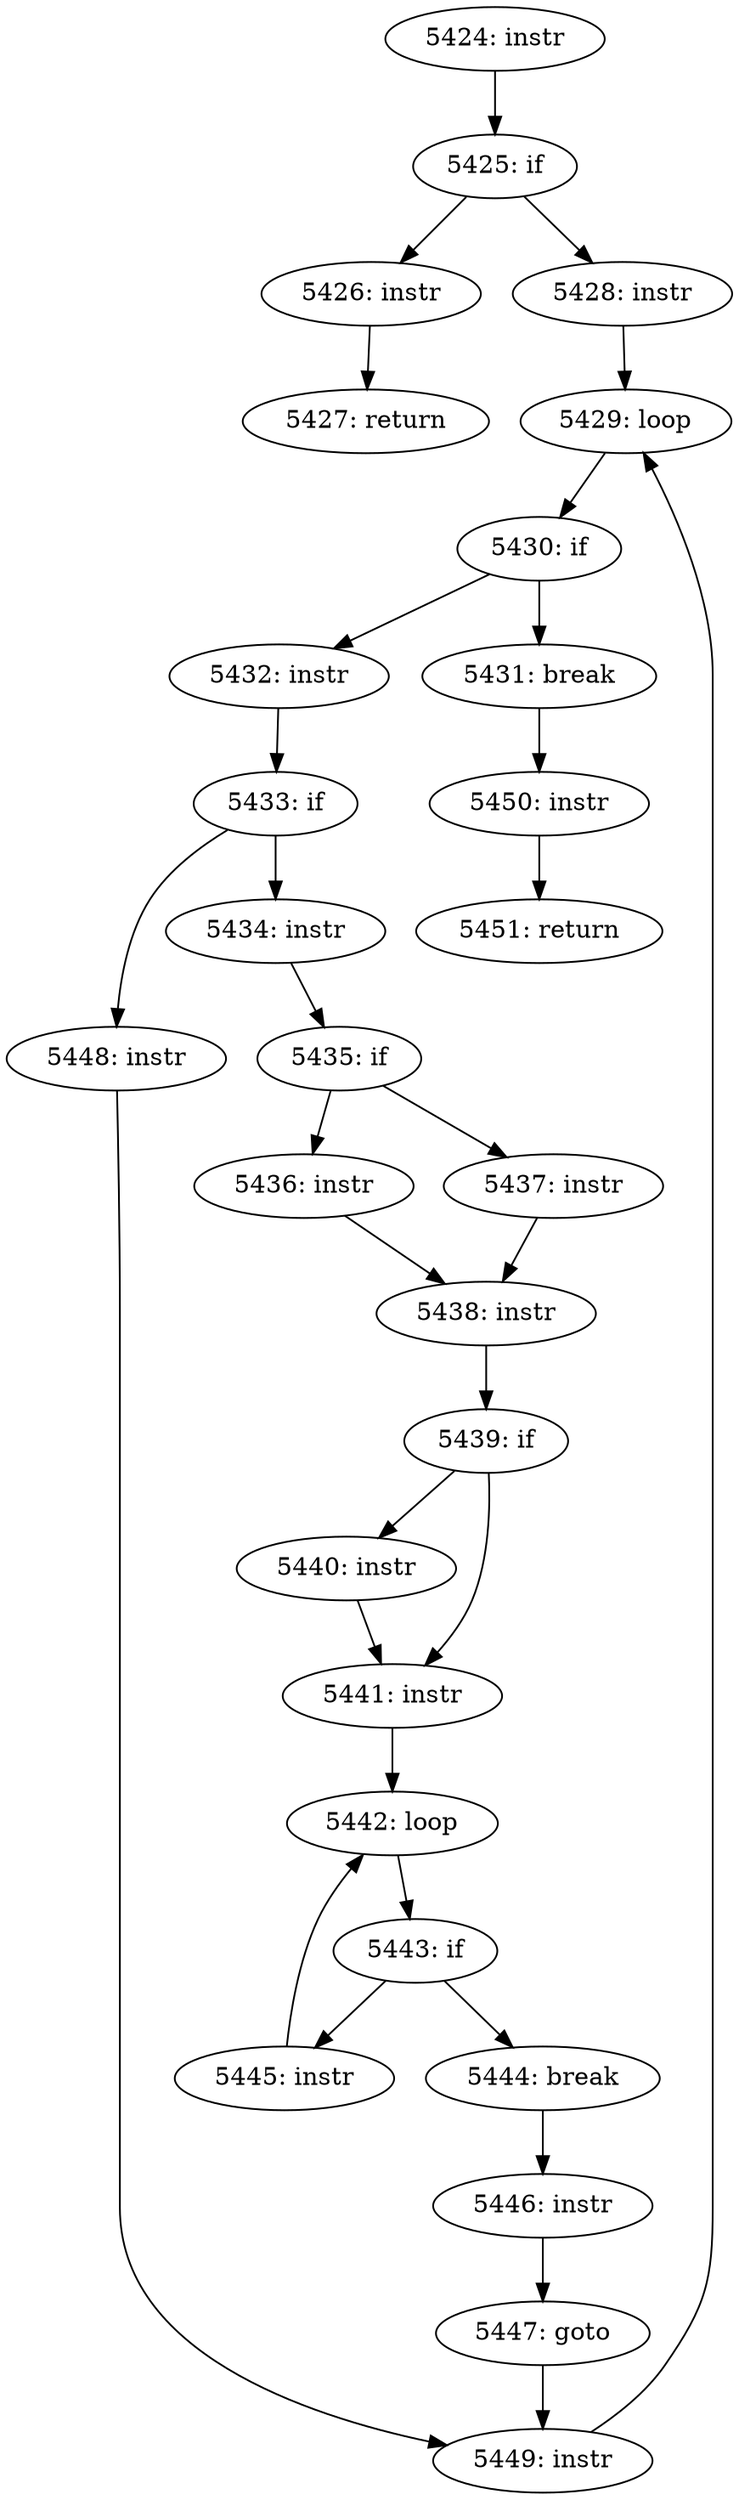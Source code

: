 digraph CFG_tcp_sack_remove {
5424 [label="5424: instr"]
	5424 -> 5425
5425 [label="5425: if"]
	5425 -> 5426
	5425 -> 5428
5426 [label="5426: instr"]
	5426 -> 5427
5427 [label="5427: return"]
	
5428 [label="5428: instr"]
	5428 -> 5429
5429 [label="5429: loop"]
	5429 -> 5430
5430 [label="5430: if"]
	5430 -> 5432
	5430 -> 5431
5431 [label="5431: break"]
	5431 -> 5450
5432 [label="5432: instr"]
	5432 -> 5433
5433 [label="5433: if"]
	5433 -> 5448
	5433 -> 5434
5434 [label="5434: instr"]
	5434 -> 5435
5435 [label="5435: if"]
	5435 -> 5436
	5435 -> 5437
5436 [label="5436: instr"]
	5436 -> 5438
5437 [label="5437: instr"]
	5437 -> 5438
5438 [label="5438: instr"]
	5438 -> 5439
5439 [label="5439: if"]
	5439 -> 5440
	5439 -> 5441
5440 [label="5440: instr"]
	5440 -> 5441
5441 [label="5441: instr"]
	5441 -> 5442
5442 [label="5442: loop"]
	5442 -> 5443
5443 [label="5443: if"]
	5443 -> 5445
	5443 -> 5444
5444 [label="5444: break"]
	5444 -> 5446
5445 [label="5445: instr"]
	5445 -> 5442
5446 [label="5446: instr"]
	5446 -> 5447
5447 [label="5447: goto"]
	5447 -> 5449
5448 [label="5448: instr"]
	5448 -> 5449
5449 [label="5449: instr"]
	5449 -> 5429
5450 [label="5450: instr"]
	5450 -> 5451
5451 [label="5451: return"]
	
}
